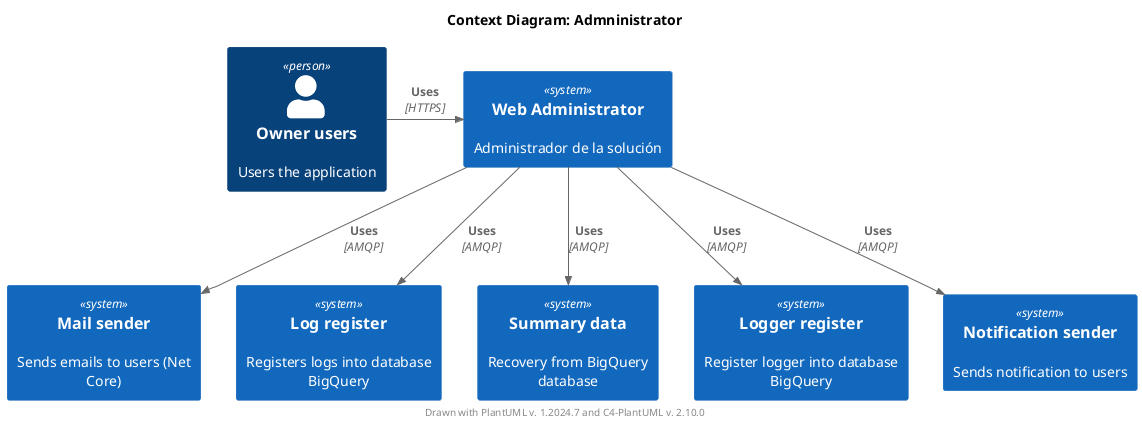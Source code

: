 @startuml blogging-context
title "Context Diagram: Admninistrator"
!include <C4/C4_Component>

' Persons
Person(user, "Owner users", "Users the application")

' Applications
System(adminSystem, "Web Administrator", "Administrador de la solución")
System(mailSystem, "Mail sender", "Sends emails to users (Net Core)")
System(logSystem, "Log register", "Registers logs into database BigQuery")
System(summarySystem, "Summary data", "Recovery from BigQuery database")
System(loggerSystem, "Logger register", "Register logger into database BigQuery")
System(notificationSystem, "Notification sender", "Sends notification to users")

' Relationships
Rel_R(user, adminSystem, "Uses", "HTTPS")
Rel_D(adminSystem, mailSystem, "Uses", "AMQP")
Rel_D(adminSystem, notificationSystem, "Uses", "AMQP")
Rel_D(adminSystem, summarySystem, "Uses", "AMQP")
Rel_D(adminSystem, logSystem, "Uses", "AMQP")
Rel_D(adminSystem, loggerSystem, "Uses", "AMQP")

footer Drawn with PlantUML v. %version() and C4-PlantUML v. C4Version()
@enduml